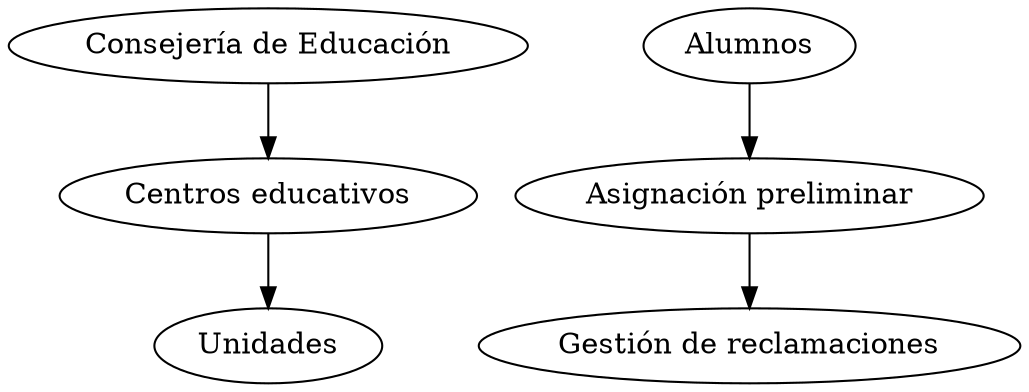 digraph G {
    "Consejería de Educación";
    "Centros educativos";
    "Unidades";
    "Alumnos";
    "Asignación preliminar";
    "Gestión de reclamaciones";
    
    "Consejería de Educación" -> "Centros educativos";
    "Centros educativos" -> "Unidades";
    "Alumnos" -> "Asignación preliminar";
    "Asignación preliminar" -> "Gestión de reclamaciones";
}